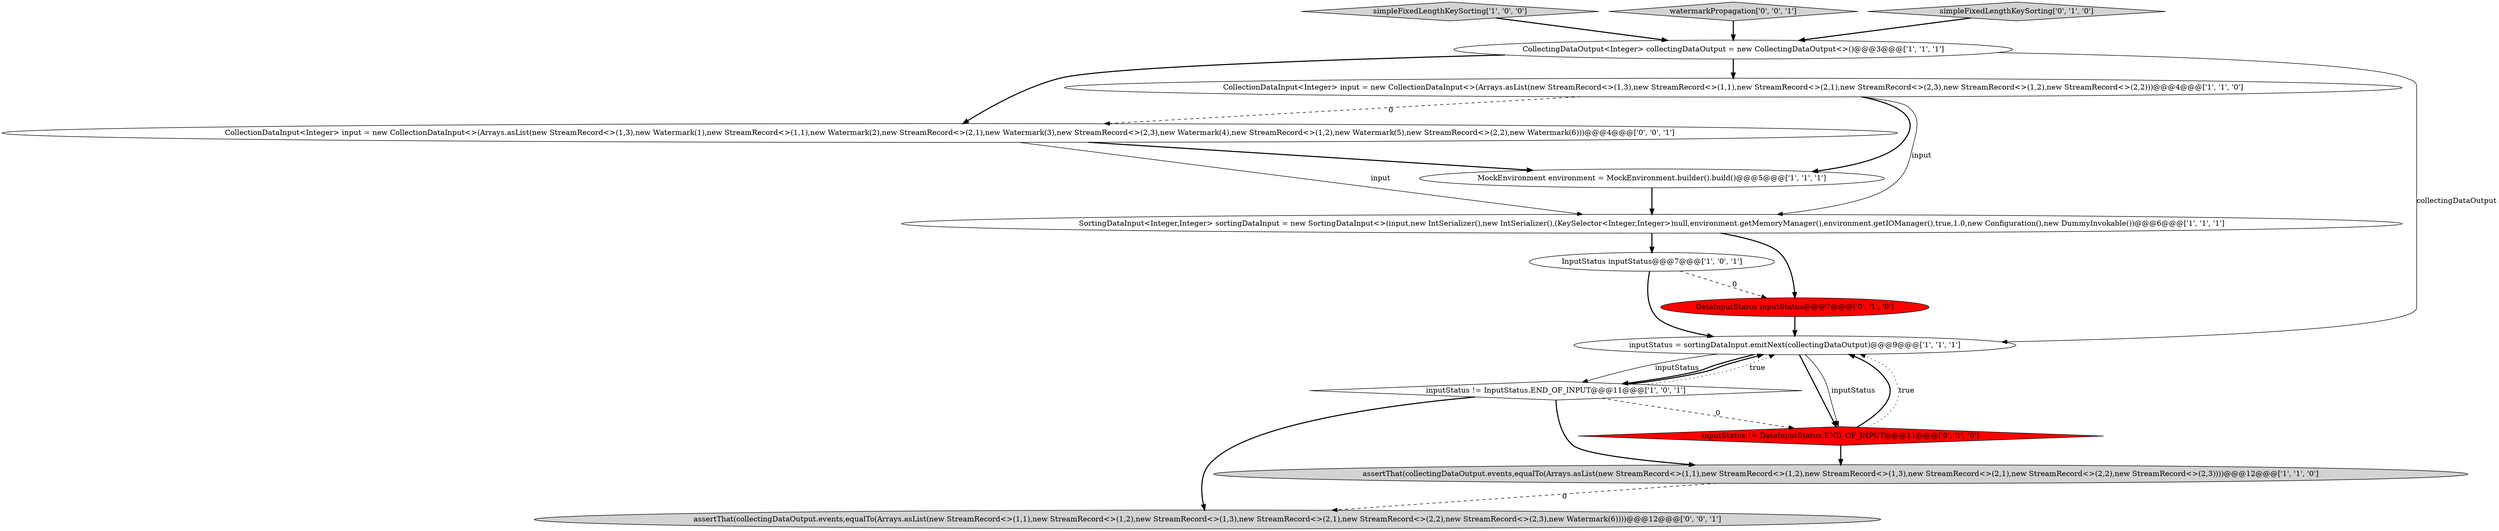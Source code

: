 digraph {
2 [style = filled, label = "inputStatus = sortingDataInput.emitNext(collectingDataOutput)@@@9@@@['1', '1', '1']", fillcolor = white, shape = ellipse image = "AAA0AAABBB1BBB"];
3 [style = filled, label = "InputStatus inputStatus@@@7@@@['1', '0', '1']", fillcolor = white, shape = ellipse image = "AAA0AAABBB1BBB"];
7 [style = filled, label = "inputStatus != InputStatus.END_OF_INPUT@@@11@@@['1', '0', '1']", fillcolor = white, shape = diamond image = "AAA0AAABBB1BBB"];
4 [style = filled, label = "simpleFixedLengthKeySorting['1', '0', '0']", fillcolor = lightgray, shape = diamond image = "AAA0AAABBB1BBB"];
11 [style = filled, label = "DataInputStatus inputStatus@@@7@@@['0', '1', '0']", fillcolor = red, shape = ellipse image = "AAA1AAABBB2BBB"];
13 [style = filled, label = "watermarkPropagation['0', '0', '1']", fillcolor = lightgray, shape = diamond image = "AAA0AAABBB3BBB"];
14 [style = filled, label = "assertThat(collectingDataOutput.events,equalTo(Arrays.asList(new StreamRecord<>(1,1),new StreamRecord<>(1,2),new StreamRecord<>(1,3),new StreamRecord<>(2,1),new StreamRecord<>(2,2),new StreamRecord<>(2,3),new Watermark(6))))@@@12@@@['0', '0', '1']", fillcolor = lightgray, shape = ellipse image = "AAA0AAABBB3BBB"];
10 [style = filled, label = "simpleFixedLengthKeySorting['0', '1', '0']", fillcolor = lightgray, shape = diamond image = "AAA0AAABBB2BBB"];
0 [style = filled, label = "CollectingDataOutput<Integer> collectingDataOutput = new CollectingDataOutput<>()@@@3@@@['1', '1', '1']", fillcolor = white, shape = ellipse image = "AAA0AAABBB1BBB"];
9 [style = filled, label = "inputStatus != DataInputStatus.END_OF_INPUT@@@11@@@['0', '1', '0']", fillcolor = red, shape = diamond image = "AAA1AAABBB2BBB"];
12 [style = filled, label = "CollectionDataInput<Integer> input = new CollectionDataInput<>(Arrays.asList(new StreamRecord<>(1,3),new Watermark(1),new StreamRecord<>(1,1),new Watermark(2),new StreamRecord<>(2,1),new Watermark(3),new StreamRecord<>(2,3),new Watermark(4),new StreamRecord<>(1,2),new Watermark(5),new StreamRecord<>(2,2),new Watermark(6)))@@@4@@@['0', '0', '1']", fillcolor = white, shape = ellipse image = "AAA0AAABBB3BBB"];
8 [style = filled, label = "MockEnvironment environment = MockEnvironment.builder().build()@@@5@@@['1', '1', '1']", fillcolor = white, shape = ellipse image = "AAA0AAABBB1BBB"];
6 [style = filled, label = "assertThat(collectingDataOutput.events,equalTo(Arrays.asList(new StreamRecord<>(1,1),new StreamRecord<>(1,2),new StreamRecord<>(1,3),new StreamRecord<>(2,1),new StreamRecord<>(2,2),new StreamRecord<>(2,3))))@@@12@@@['1', '1', '0']", fillcolor = lightgray, shape = ellipse image = "AAA0AAABBB1BBB"];
5 [style = filled, label = "SortingDataInput<Integer,Integer> sortingDataInput = new SortingDataInput<>(input,new IntSerializer(),new IntSerializer(),(KeySelector<Integer,Integer>)null,environment.getMemoryManager(),environment.getIOManager(),true,1.0,new Configuration(),new DummyInvokable())@@@6@@@['1', '1', '1']", fillcolor = white, shape = ellipse image = "AAA0AAABBB1BBB"];
1 [style = filled, label = "CollectionDataInput<Integer> input = new CollectionDataInput<>(Arrays.asList(new StreamRecord<>(1,3),new StreamRecord<>(1,1),new StreamRecord<>(2,1),new StreamRecord<>(2,3),new StreamRecord<>(1,2),new StreamRecord<>(2,2)))@@@4@@@['1', '1', '0']", fillcolor = white, shape = ellipse image = "AAA0AAABBB1BBB"];
5->3 [style = bold, label=""];
7->2 [style = dotted, label="true"];
1->8 [style = bold, label=""];
9->2 [style = bold, label=""];
0->12 [style = bold, label=""];
2->9 [style = bold, label=""];
6->14 [style = dashed, label="0"];
11->2 [style = bold, label=""];
9->6 [style = bold, label=""];
4->0 [style = bold, label=""];
7->14 [style = bold, label=""];
1->12 [style = dashed, label="0"];
8->5 [style = bold, label=""];
3->2 [style = bold, label=""];
0->2 [style = solid, label="collectingDataOutput"];
2->7 [style = solid, label="inputStatus"];
12->5 [style = solid, label="input"];
7->9 [style = dashed, label="0"];
7->2 [style = bold, label=""];
0->1 [style = bold, label=""];
12->8 [style = bold, label=""];
9->2 [style = dotted, label="true"];
2->9 [style = solid, label="inputStatus"];
10->0 [style = bold, label=""];
7->6 [style = bold, label=""];
1->5 [style = solid, label="input"];
5->11 [style = bold, label=""];
2->7 [style = bold, label=""];
3->11 [style = dashed, label="0"];
13->0 [style = bold, label=""];
}

